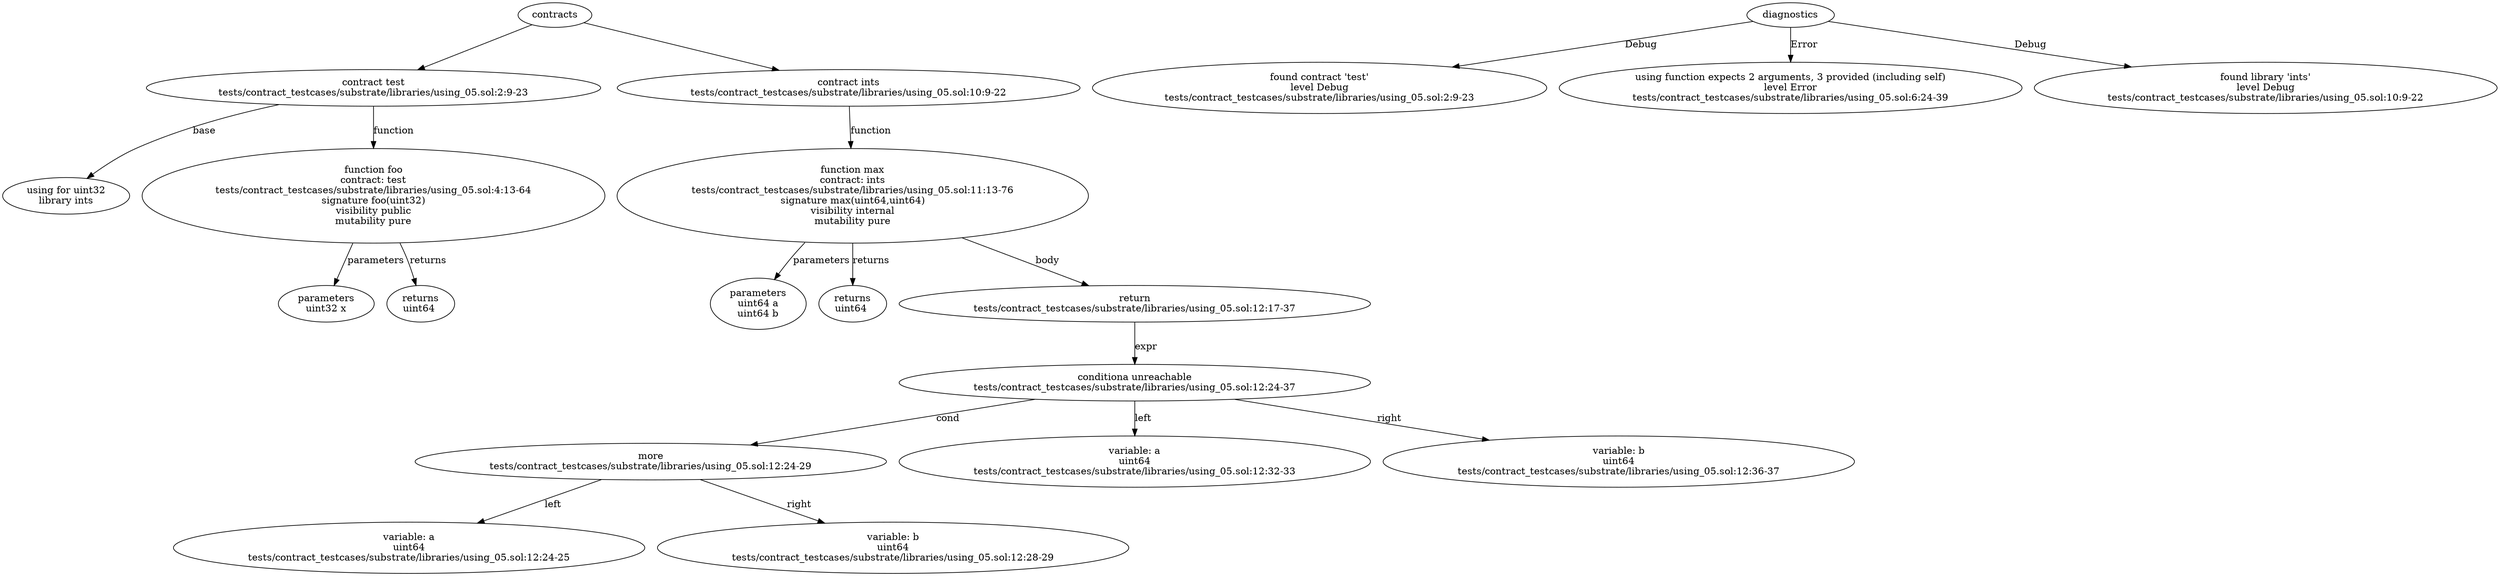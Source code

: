 strict digraph "tests/contract_testcases/substrate/libraries/using_05.sol" {
	contract [label="contract test\ntests/contract_testcases/substrate/libraries/using_05.sol:2:9-23"]
	using [label="using for uint32\nlibrary ints"]
	foo [label="function foo\ncontract: test\ntests/contract_testcases/substrate/libraries/using_05.sol:4:13-64\nsignature foo(uint32)\nvisibility public\nmutability pure"]
	parameters [label="parameters\nuint32 x"]
	returns [label="returns\nuint64 "]
	contract_6 [label="contract ints\ntests/contract_testcases/substrate/libraries/using_05.sol:10:9-22"]
	max [label="function max\ncontract: ints\ntests/contract_testcases/substrate/libraries/using_05.sol:11:13-76\nsignature max(uint64,uint64)\nvisibility internal\nmutability pure"]
	parameters_8 [label="parameters\nuint64 a\nuint64 b"]
	returns_9 [label="returns\nuint64 "]
	return [label="return\ntests/contract_testcases/substrate/libraries/using_05.sol:12:17-37"]
	conditional [label="conditiona unreachable\ntests/contract_testcases/substrate/libraries/using_05.sol:12:24-37"]
	more [label="more\ntests/contract_testcases/substrate/libraries/using_05.sol:12:24-29"]
	variable [label="variable: a\nuint64\ntests/contract_testcases/substrate/libraries/using_05.sol:12:24-25"]
	variable_14 [label="variable: b\nuint64\ntests/contract_testcases/substrate/libraries/using_05.sol:12:28-29"]
	variable_15 [label="variable: a\nuint64\ntests/contract_testcases/substrate/libraries/using_05.sol:12:32-33"]
	variable_16 [label="variable: b\nuint64\ntests/contract_testcases/substrate/libraries/using_05.sol:12:36-37"]
	diagnostic [label="found contract 'test'\nlevel Debug\ntests/contract_testcases/substrate/libraries/using_05.sol:2:9-23"]
	diagnostic_19 [label="using function expects 2 arguments, 3 provided (including self)\nlevel Error\ntests/contract_testcases/substrate/libraries/using_05.sol:6:24-39"]
	diagnostic_20 [label="found library 'ints'\nlevel Debug\ntests/contract_testcases/substrate/libraries/using_05.sol:10:9-22"]
	contracts -> contract
	contract -> using [label="base"]
	contract -> foo [label="function"]
	foo -> parameters [label="parameters"]
	foo -> returns [label="returns"]
	contracts -> contract_6
	contract_6 -> max [label="function"]
	max -> parameters_8 [label="parameters"]
	max -> returns_9 [label="returns"]
	max -> return [label="body"]
	return -> conditional [label="expr"]
	conditional -> more [label="cond"]
	more -> variable [label="left"]
	more -> variable_14 [label="right"]
	conditional -> variable_15 [label="left"]
	conditional -> variable_16 [label="right"]
	diagnostics -> diagnostic [label="Debug"]
	diagnostics -> diagnostic_19 [label="Error"]
	diagnostics -> diagnostic_20 [label="Debug"]
}
